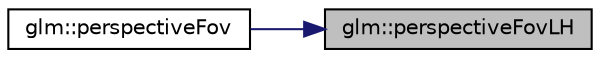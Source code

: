 digraph "glm::perspectiveFovLH"
{
 // LATEX_PDF_SIZE
  edge [fontname="Helvetica",fontsize="10",labelfontname="Helvetica",labelfontsize="10"];
  node [fontname="Helvetica",fontsize="10",shape=record];
  rankdir="RL";
  Node1 [label="glm::perspectiveFovLH",height=0.2,width=0.4,color="black", fillcolor="grey75", style="filled", fontcolor="black",tooltip=" "];
  Node1 -> Node2 [dir="back",color="midnightblue",fontsize="10",style="solid",fontname="Helvetica"];
  Node2 [label="glm::perspectiveFov",height=0.2,width=0.4,color="black", fillcolor="white", style="filled",URL="$group__gtc__matrix__transform.html#gae9146e2c550fc8646299e4b900238145",tooltip=" "];
}
